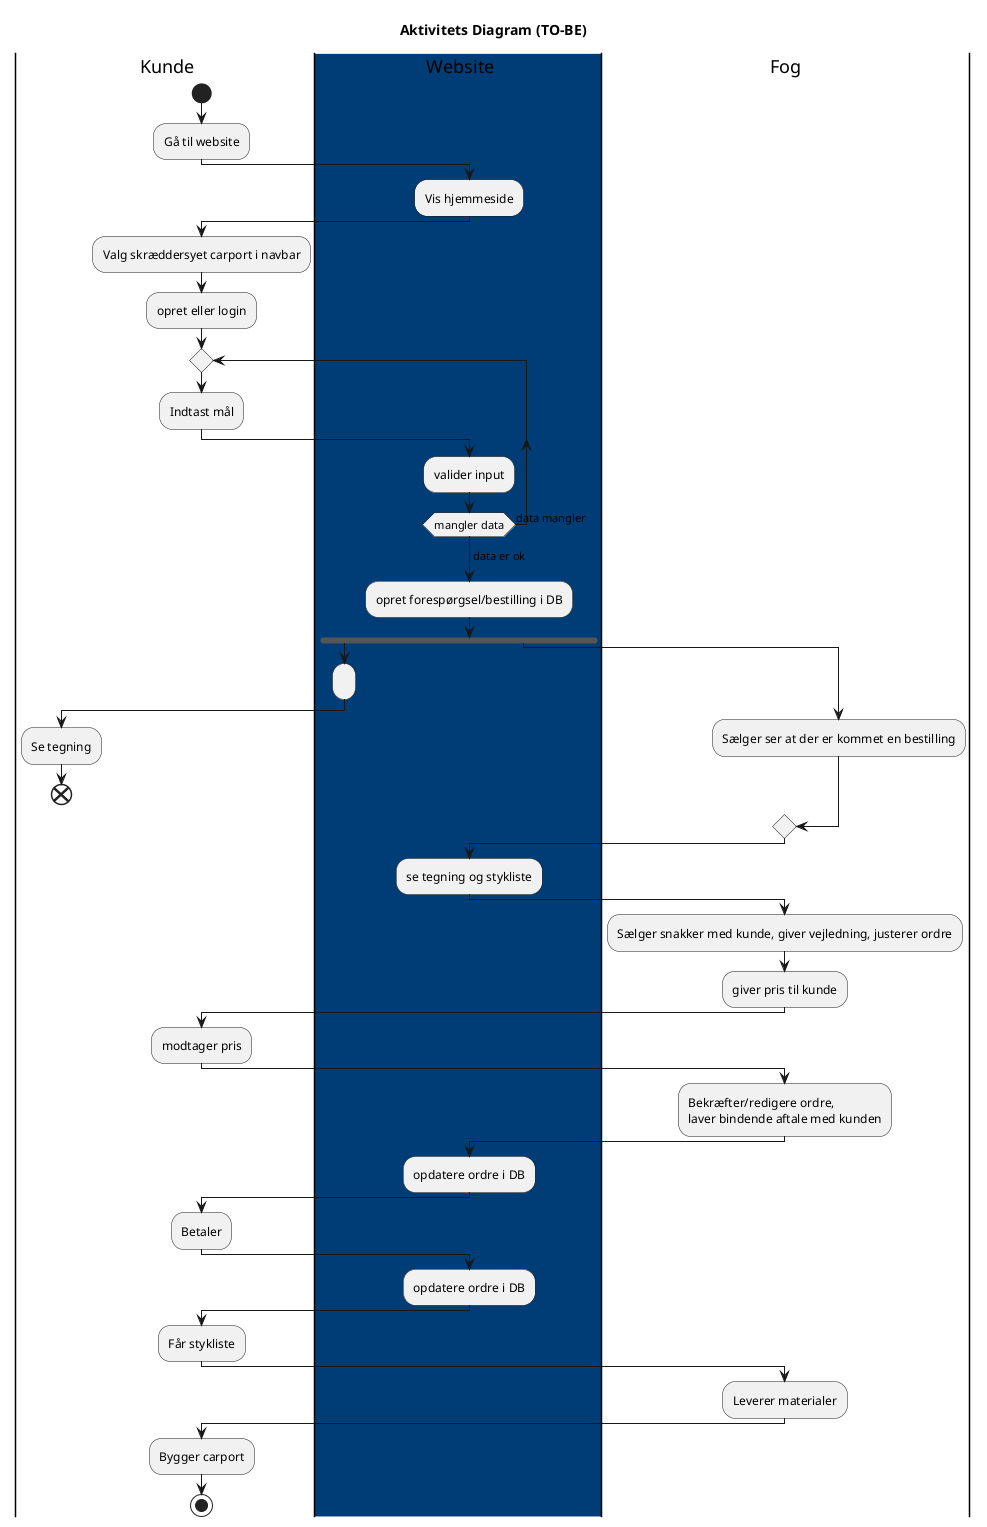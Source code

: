 @startuml
'https://plantuml.com/activity-diagram-beta
Title Aktivitets Diagram (TO-BE)
|k| Kunde
start
:Gå til website;
|w|
:Vis hjemmeside;
|k|
:Valg skræddersyet carport i navbar;

|#003D76|w| Website

|k|
:opret eller login;
repeat
|k|
:Indtast mål;
|w|
  :valider input;
repeat while (mangler data) is (data mangler)
->data er ok;

|w|
:opret forespørgsel/bestilling i DB;

fork
|w|
:;
|k|
:Se tegning;
end
fork again
  |s|
  :Sælger ser at der er kommet en bestilling;
end merge
|w|
:se tegning og stykliste;

|s|Fog
:Sælger snakker med kunde, giver vejledning, justerer ordre;
:giver pris til kunde;
|k|
:modtager pris;
|s|
:Bekræfter/redigere ordre,
laver bindende aftale med kunden;

|w|
:opdatere ordre i DB;
|k|
:Betaler;
|w|
:opdatere ordre i DB;
|k|
:Får stykliste;
|s|
:Leverer materialer;
|k|
:Bygger carport;
stop
@enduml